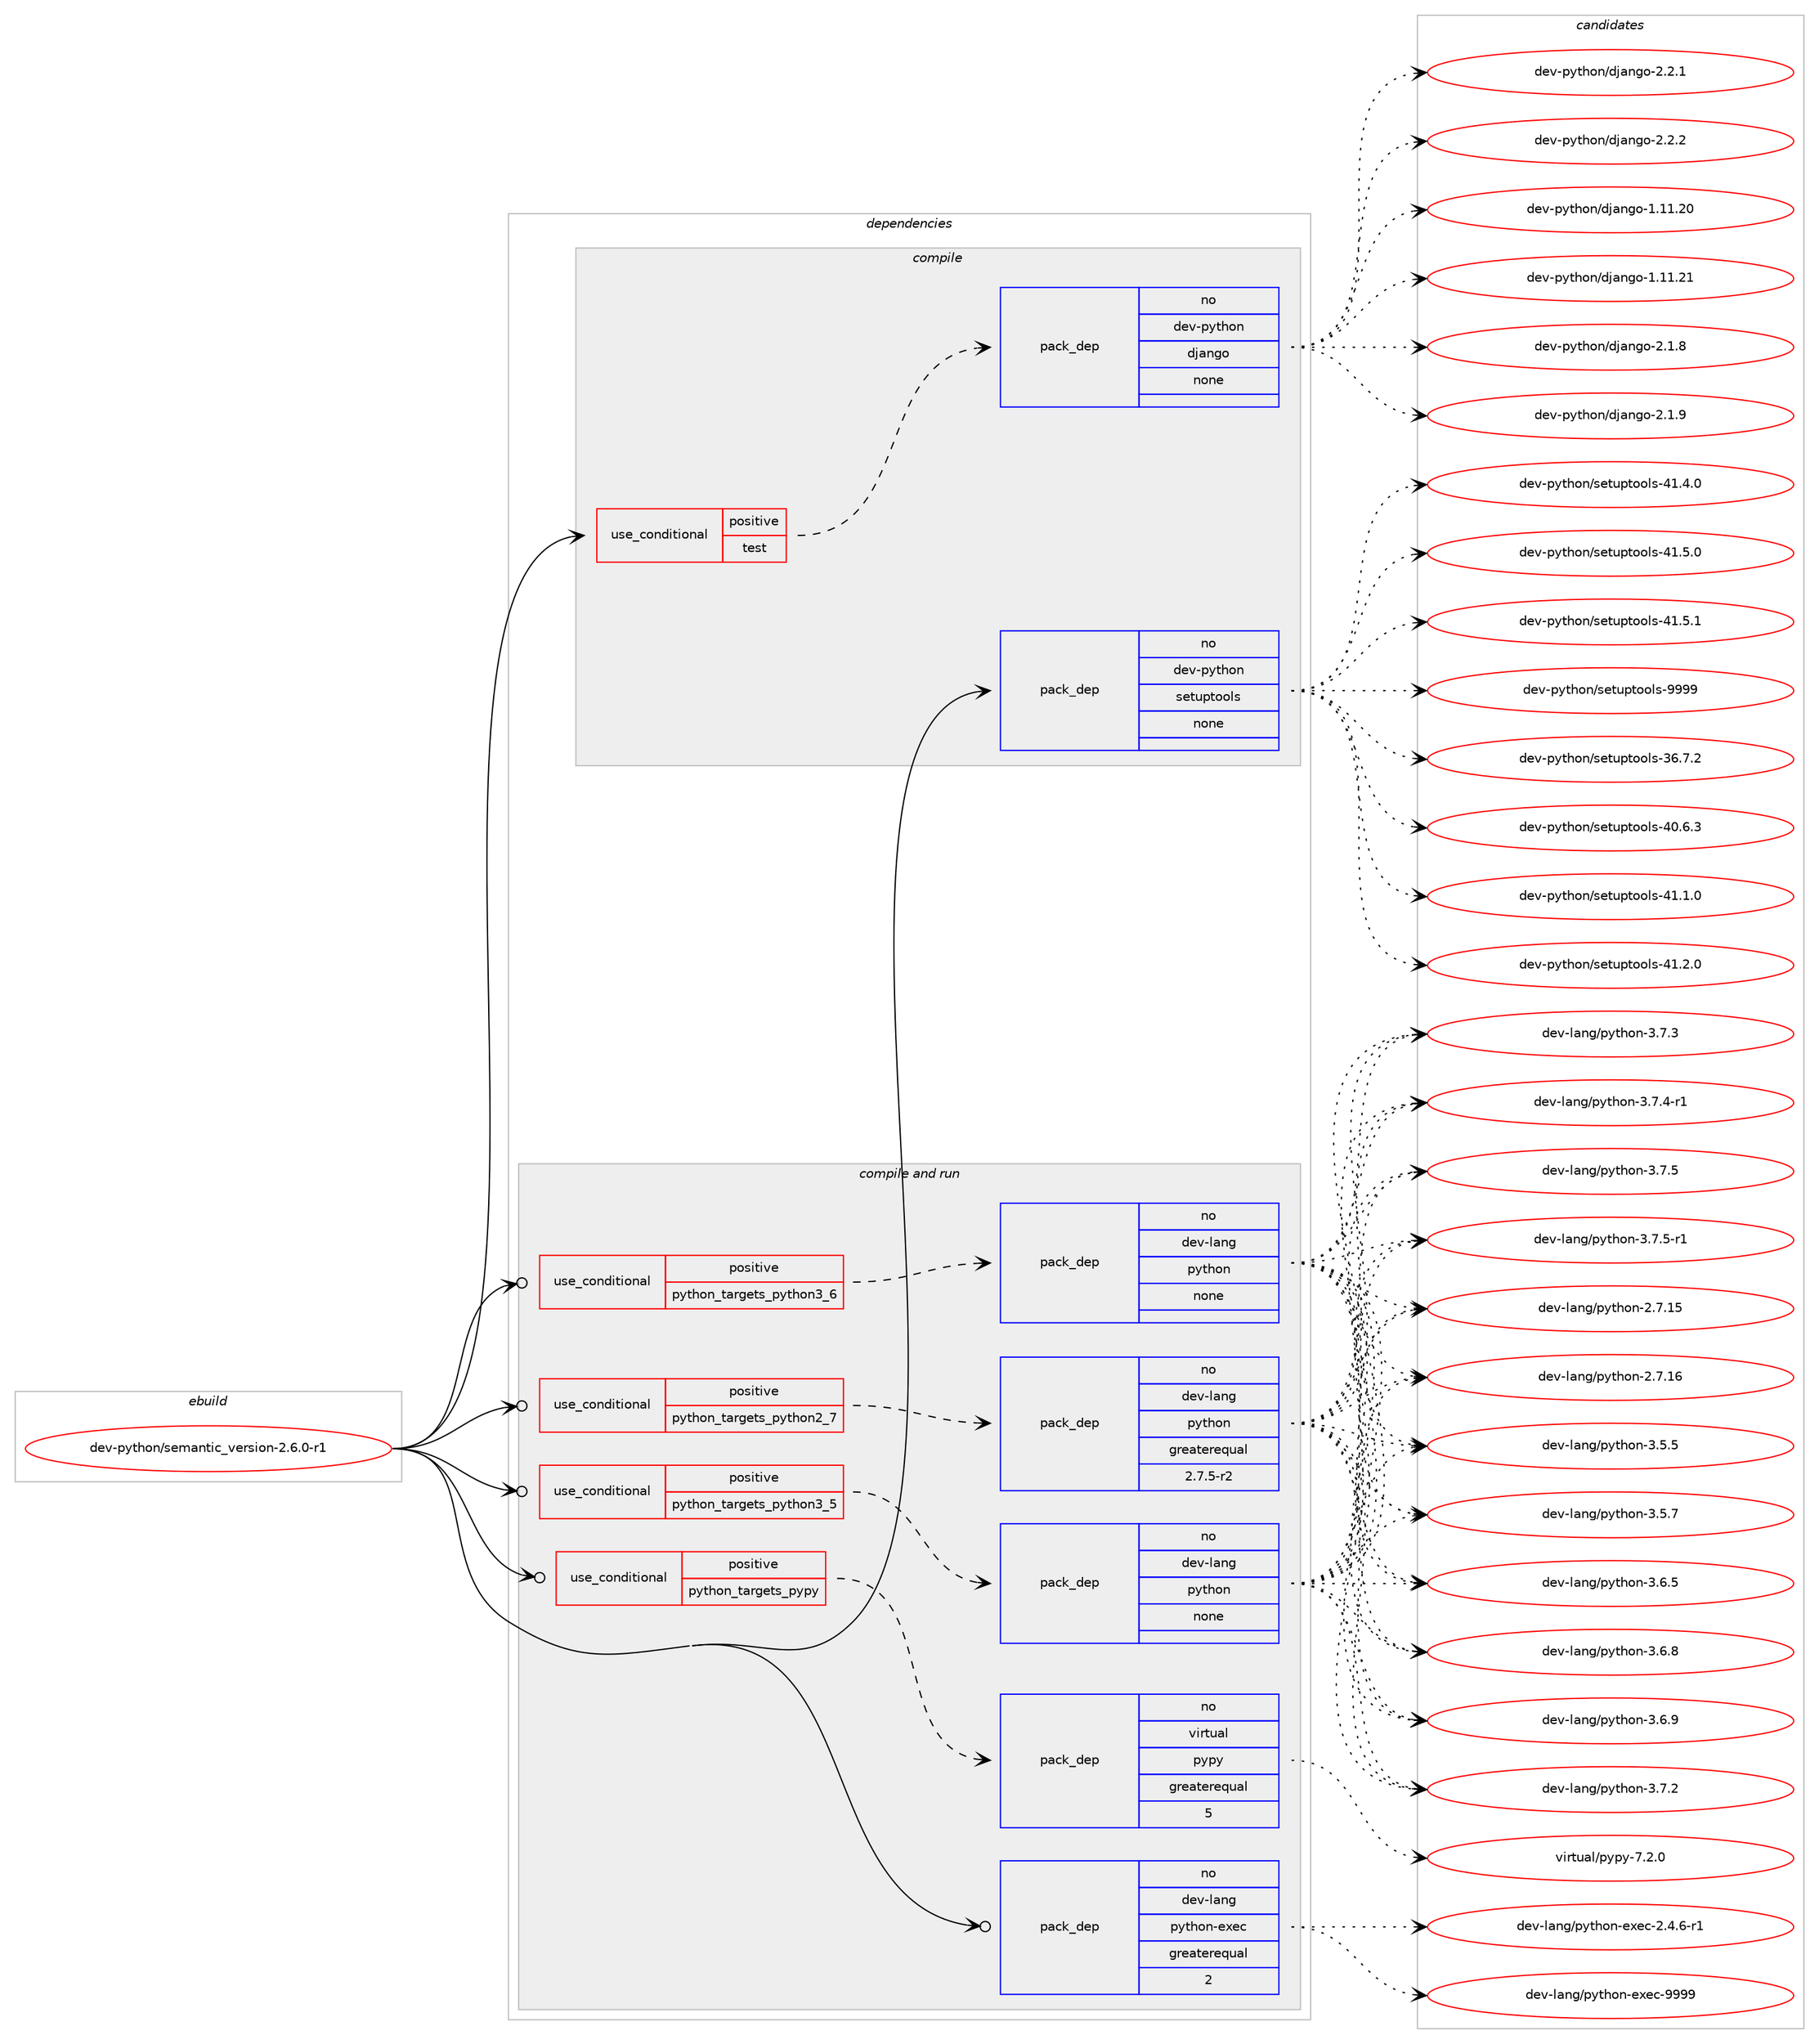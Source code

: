 digraph prolog {

# *************
# Graph options
# *************

newrank=true;
concentrate=true;
compound=true;
graph [rankdir=LR,fontname=Helvetica,fontsize=10,ranksep=1.5];#, ranksep=2.5, nodesep=0.2];
edge  [arrowhead=vee];
node  [fontname=Helvetica,fontsize=10];

# **********
# The ebuild
# **********

subgraph cluster_leftcol {
color=gray;
rank=same;
label=<<i>ebuild</i>>;
id [label="dev-python/semantic_version-2.6.0-r1", color=red, width=4, href="../dev-python/semantic_version-2.6.0-r1.svg"];
}

# ****************
# The dependencies
# ****************

subgraph cluster_midcol {
color=gray;
label=<<i>dependencies</i>>;
subgraph cluster_compile {
fillcolor="#eeeeee";
style=filled;
label=<<i>compile</i>>;
subgraph cond149124 {
dependency636612 [label=<<TABLE BORDER="0" CELLBORDER="1" CELLSPACING="0" CELLPADDING="4"><TR><TD ROWSPAN="3" CELLPADDING="10">use_conditional</TD></TR><TR><TD>positive</TD></TR><TR><TD>test</TD></TR></TABLE>>, shape=none, color=red];
subgraph pack475607 {
dependency636613 [label=<<TABLE BORDER="0" CELLBORDER="1" CELLSPACING="0" CELLPADDING="4" WIDTH="220"><TR><TD ROWSPAN="6" CELLPADDING="30">pack_dep</TD></TR><TR><TD WIDTH="110">no</TD></TR><TR><TD>dev-python</TD></TR><TR><TD>django</TD></TR><TR><TD>none</TD></TR><TR><TD></TD></TR></TABLE>>, shape=none, color=blue];
}
dependency636612:e -> dependency636613:w [weight=20,style="dashed",arrowhead="vee"];
}
id:e -> dependency636612:w [weight=20,style="solid",arrowhead="vee"];
subgraph pack475608 {
dependency636614 [label=<<TABLE BORDER="0" CELLBORDER="1" CELLSPACING="0" CELLPADDING="4" WIDTH="220"><TR><TD ROWSPAN="6" CELLPADDING="30">pack_dep</TD></TR><TR><TD WIDTH="110">no</TD></TR><TR><TD>dev-python</TD></TR><TR><TD>setuptools</TD></TR><TR><TD>none</TD></TR><TR><TD></TD></TR></TABLE>>, shape=none, color=blue];
}
id:e -> dependency636614:w [weight=20,style="solid",arrowhead="vee"];
}
subgraph cluster_compileandrun {
fillcolor="#eeeeee";
style=filled;
label=<<i>compile and run</i>>;
subgraph cond149125 {
dependency636615 [label=<<TABLE BORDER="0" CELLBORDER="1" CELLSPACING="0" CELLPADDING="4"><TR><TD ROWSPAN="3" CELLPADDING="10">use_conditional</TD></TR><TR><TD>positive</TD></TR><TR><TD>python_targets_pypy</TD></TR></TABLE>>, shape=none, color=red];
subgraph pack475609 {
dependency636616 [label=<<TABLE BORDER="0" CELLBORDER="1" CELLSPACING="0" CELLPADDING="4" WIDTH="220"><TR><TD ROWSPAN="6" CELLPADDING="30">pack_dep</TD></TR><TR><TD WIDTH="110">no</TD></TR><TR><TD>virtual</TD></TR><TR><TD>pypy</TD></TR><TR><TD>greaterequal</TD></TR><TR><TD>5</TD></TR></TABLE>>, shape=none, color=blue];
}
dependency636615:e -> dependency636616:w [weight=20,style="dashed",arrowhead="vee"];
}
id:e -> dependency636615:w [weight=20,style="solid",arrowhead="odotvee"];
subgraph cond149126 {
dependency636617 [label=<<TABLE BORDER="0" CELLBORDER="1" CELLSPACING="0" CELLPADDING="4"><TR><TD ROWSPAN="3" CELLPADDING="10">use_conditional</TD></TR><TR><TD>positive</TD></TR><TR><TD>python_targets_python2_7</TD></TR></TABLE>>, shape=none, color=red];
subgraph pack475610 {
dependency636618 [label=<<TABLE BORDER="0" CELLBORDER="1" CELLSPACING="0" CELLPADDING="4" WIDTH="220"><TR><TD ROWSPAN="6" CELLPADDING="30">pack_dep</TD></TR><TR><TD WIDTH="110">no</TD></TR><TR><TD>dev-lang</TD></TR><TR><TD>python</TD></TR><TR><TD>greaterequal</TD></TR><TR><TD>2.7.5-r2</TD></TR></TABLE>>, shape=none, color=blue];
}
dependency636617:e -> dependency636618:w [weight=20,style="dashed",arrowhead="vee"];
}
id:e -> dependency636617:w [weight=20,style="solid",arrowhead="odotvee"];
subgraph cond149127 {
dependency636619 [label=<<TABLE BORDER="0" CELLBORDER="1" CELLSPACING="0" CELLPADDING="4"><TR><TD ROWSPAN="3" CELLPADDING="10">use_conditional</TD></TR><TR><TD>positive</TD></TR><TR><TD>python_targets_python3_5</TD></TR></TABLE>>, shape=none, color=red];
subgraph pack475611 {
dependency636620 [label=<<TABLE BORDER="0" CELLBORDER="1" CELLSPACING="0" CELLPADDING="4" WIDTH="220"><TR><TD ROWSPAN="6" CELLPADDING="30">pack_dep</TD></TR><TR><TD WIDTH="110">no</TD></TR><TR><TD>dev-lang</TD></TR><TR><TD>python</TD></TR><TR><TD>none</TD></TR><TR><TD></TD></TR></TABLE>>, shape=none, color=blue];
}
dependency636619:e -> dependency636620:w [weight=20,style="dashed",arrowhead="vee"];
}
id:e -> dependency636619:w [weight=20,style="solid",arrowhead="odotvee"];
subgraph cond149128 {
dependency636621 [label=<<TABLE BORDER="0" CELLBORDER="1" CELLSPACING="0" CELLPADDING="4"><TR><TD ROWSPAN="3" CELLPADDING="10">use_conditional</TD></TR><TR><TD>positive</TD></TR><TR><TD>python_targets_python3_6</TD></TR></TABLE>>, shape=none, color=red];
subgraph pack475612 {
dependency636622 [label=<<TABLE BORDER="0" CELLBORDER="1" CELLSPACING="0" CELLPADDING="4" WIDTH="220"><TR><TD ROWSPAN="6" CELLPADDING="30">pack_dep</TD></TR><TR><TD WIDTH="110">no</TD></TR><TR><TD>dev-lang</TD></TR><TR><TD>python</TD></TR><TR><TD>none</TD></TR><TR><TD></TD></TR></TABLE>>, shape=none, color=blue];
}
dependency636621:e -> dependency636622:w [weight=20,style="dashed",arrowhead="vee"];
}
id:e -> dependency636621:w [weight=20,style="solid",arrowhead="odotvee"];
subgraph pack475613 {
dependency636623 [label=<<TABLE BORDER="0" CELLBORDER="1" CELLSPACING="0" CELLPADDING="4" WIDTH="220"><TR><TD ROWSPAN="6" CELLPADDING="30">pack_dep</TD></TR><TR><TD WIDTH="110">no</TD></TR><TR><TD>dev-lang</TD></TR><TR><TD>python-exec</TD></TR><TR><TD>greaterequal</TD></TR><TR><TD>2</TD></TR></TABLE>>, shape=none, color=blue];
}
id:e -> dependency636623:w [weight=20,style="solid",arrowhead="odotvee"];
}
subgraph cluster_run {
fillcolor="#eeeeee";
style=filled;
label=<<i>run</i>>;
}
}

# **************
# The candidates
# **************

subgraph cluster_choices {
rank=same;
color=gray;
label=<<i>candidates</i>>;

subgraph choice475607 {
color=black;
nodesep=1;
choice1001011184511212111610411111047100106971101031114549464949465048 [label="dev-python/django-1.11.20", color=red, width=4,href="../dev-python/django-1.11.20.svg"];
choice1001011184511212111610411111047100106971101031114549464949465049 [label="dev-python/django-1.11.21", color=red, width=4,href="../dev-python/django-1.11.21.svg"];
choice100101118451121211161041111104710010697110103111455046494656 [label="dev-python/django-2.1.8", color=red, width=4,href="../dev-python/django-2.1.8.svg"];
choice100101118451121211161041111104710010697110103111455046494657 [label="dev-python/django-2.1.9", color=red, width=4,href="../dev-python/django-2.1.9.svg"];
choice100101118451121211161041111104710010697110103111455046504649 [label="dev-python/django-2.2.1", color=red, width=4,href="../dev-python/django-2.2.1.svg"];
choice100101118451121211161041111104710010697110103111455046504650 [label="dev-python/django-2.2.2", color=red, width=4,href="../dev-python/django-2.2.2.svg"];
dependency636613:e -> choice1001011184511212111610411111047100106971101031114549464949465048:w [style=dotted,weight="100"];
dependency636613:e -> choice1001011184511212111610411111047100106971101031114549464949465049:w [style=dotted,weight="100"];
dependency636613:e -> choice100101118451121211161041111104710010697110103111455046494656:w [style=dotted,weight="100"];
dependency636613:e -> choice100101118451121211161041111104710010697110103111455046494657:w [style=dotted,weight="100"];
dependency636613:e -> choice100101118451121211161041111104710010697110103111455046504649:w [style=dotted,weight="100"];
dependency636613:e -> choice100101118451121211161041111104710010697110103111455046504650:w [style=dotted,weight="100"];
}
subgraph choice475608 {
color=black;
nodesep=1;
choice100101118451121211161041111104711510111611711211611111110811545515446554650 [label="dev-python/setuptools-36.7.2", color=red, width=4,href="../dev-python/setuptools-36.7.2.svg"];
choice100101118451121211161041111104711510111611711211611111110811545524846544651 [label="dev-python/setuptools-40.6.3", color=red, width=4,href="../dev-python/setuptools-40.6.3.svg"];
choice100101118451121211161041111104711510111611711211611111110811545524946494648 [label="dev-python/setuptools-41.1.0", color=red, width=4,href="../dev-python/setuptools-41.1.0.svg"];
choice100101118451121211161041111104711510111611711211611111110811545524946504648 [label="dev-python/setuptools-41.2.0", color=red, width=4,href="../dev-python/setuptools-41.2.0.svg"];
choice100101118451121211161041111104711510111611711211611111110811545524946524648 [label="dev-python/setuptools-41.4.0", color=red, width=4,href="../dev-python/setuptools-41.4.0.svg"];
choice100101118451121211161041111104711510111611711211611111110811545524946534648 [label="dev-python/setuptools-41.5.0", color=red, width=4,href="../dev-python/setuptools-41.5.0.svg"];
choice100101118451121211161041111104711510111611711211611111110811545524946534649 [label="dev-python/setuptools-41.5.1", color=red, width=4,href="../dev-python/setuptools-41.5.1.svg"];
choice10010111845112121116104111110471151011161171121161111111081154557575757 [label="dev-python/setuptools-9999", color=red, width=4,href="../dev-python/setuptools-9999.svg"];
dependency636614:e -> choice100101118451121211161041111104711510111611711211611111110811545515446554650:w [style=dotted,weight="100"];
dependency636614:e -> choice100101118451121211161041111104711510111611711211611111110811545524846544651:w [style=dotted,weight="100"];
dependency636614:e -> choice100101118451121211161041111104711510111611711211611111110811545524946494648:w [style=dotted,weight="100"];
dependency636614:e -> choice100101118451121211161041111104711510111611711211611111110811545524946504648:w [style=dotted,weight="100"];
dependency636614:e -> choice100101118451121211161041111104711510111611711211611111110811545524946524648:w [style=dotted,weight="100"];
dependency636614:e -> choice100101118451121211161041111104711510111611711211611111110811545524946534648:w [style=dotted,weight="100"];
dependency636614:e -> choice100101118451121211161041111104711510111611711211611111110811545524946534649:w [style=dotted,weight="100"];
dependency636614:e -> choice10010111845112121116104111110471151011161171121161111111081154557575757:w [style=dotted,weight="100"];
}
subgraph choice475609 {
color=black;
nodesep=1;
choice1181051141161179710847112121112121455546504648 [label="virtual/pypy-7.2.0", color=red, width=4,href="../virtual/pypy-7.2.0.svg"];
dependency636616:e -> choice1181051141161179710847112121112121455546504648:w [style=dotted,weight="100"];
}
subgraph choice475610 {
color=black;
nodesep=1;
choice10010111845108971101034711212111610411111045504655464953 [label="dev-lang/python-2.7.15", color=red, width=4,href="../dev-lang/python-2.7.15.svg"];
choice10010111845108971101034711212111610411111045504655464954 [label="dev-lang/python-2.7.16", color=red, width=4,href="../dev-lang/python-2.7.16.svg"];
choice100101118451089711010347112121116104111110455146534653 [label="dev-lang/python-3.5.5", color=red, width=4,href="../dev-lang/python-3.5.5.svg"];
choice100101118451089711010347112121116104111110455146534655 [label="dev-lang/python-3.5.7", color=red, width=4,href="../dev-lang/python-3.5.7.svg"];
choice100101118451089711010347112121116104111110455146544653 [label="dev-lang/python-3.6.5", color=red, width=4,href="../dev-lang/python-3.6.5.svg"];
choice100101118451089711010347112121116104111110455146544656 [label="dev-lang/python-3.6.8", color=red, width=4,href="../dev-lang/python-3.6.8.svg"];
choice100101118451089711010347112121116104111110455146544657 [label="dev-lang/python-3.6.9", color=red, width=4,href="../dev-lang/python-3.6.9.svg"];
choice100101118451089711010347112121116104111110455146554650 [label="dev-lang/python-3.7.2", color=red, width=4,href="../dev-lang/python-3.7.2.svg"];
choice100101118451089711010347112121116104111110455146554651 [label="dev-lang/python-3.7.3", color=red, width=4,href="../dev-lang/python-3.7.3.svg"];
choice1001011184510897110103471121211161041111104551465546524511449 [label="dev-lang/python-3.7.4-r1", color=red, width=4,href="../dev-lang/python-3.7.4-r1.svg"];
choice100101118451089711010347112121116104111110455146554653 [label="dev-lang/python-3.7.5", color=red, width=4,href="../dev-lang/python-3.7.5.svg"];
choice1001011184510897110103471121211161041111104551465546534511449 [label="dev-lang/python-3.7.5-r1", color=red, width=4,href="../dev-lang/python-3.7.5-r1.svg"];
dependency636618:e -> choice10010111845108971101034711212111610411111045504655464953:w [style=dotted,weight="100"];
dependency636618:e -> choice10010111845108971101034711212111610411111045504655464954:w [style=dotted,weight="100"];
dependency636618:e -> choice100101118451089711010347112121116104111110455146534653:w [style=dotted,weight="100"];
dependency636618:e -> choice100101118451089711010347112121116104111110455146534655:w [style=dotted,weight="100"];
dependency636618:e -> choice100101118451089711010347112121116104111110455146544653:w [style=dotted,weight="100"];
dependency636618:e -> choice100101118451089711010347112121116104111110455146544656:w [style=dotted,weight="100"];
dependency636618:e -> choice100101118451089711010347112121116104111110455146544657:w [style=dotted,weight="100"];
dependency636618:e -> choice100101118451089711010347112121116104111110455146554650:w [style=dotted,weight="100"];
dependency636618:e -> choice100101118451089711010347112121116104111110455146554651:w [style=dotted,weight="100"];
dependency636618:e -> choice1001011184510897110103471121211161041111104551465546524511449:w [style=dotted,weight="100"];
dependency636618:e -> choice100101118451089711010347112121116104111110455146554653:w [style=dotted,weight="100"];
dependency636618:e -> choice1001011184510897110103471121211161041111104551465546534511449:w [style=dotted,weight="100"];
}
subgraph choice475611 {
color=black;
nodesep=1;
choice10010111845108971101034711212111610411111045504655464953 [label="dev-lang/python-2.7.15", color=red, width=4,href="../dev-lang/python-2.7.15.svg"];
choice10010111845108971101034711212111610411111045504655464954 [label="dev-lang/python-2.7.16", color=red, width=4,href="../dev-lang/python-2.7.16.svg"];
choice100101118451089711010347112121116104111110455146534653 [label="dev-lang/python-3.5.5", color=red, width=4,href="../dev-lang/python-3.5.5.svg"];
choice100101118451089711010347112121116104111110455146534655 [label="dev-lang/python-3.5.7", color=red, width=4,href="../dev-lang/python-3.5.7.svg"];
choice100101118451089711010347112121116104111110455146544653 [label="dev-lang/python-3.6.5", color=red, width=4,href="../dev-lang/python-3.6.5.svg"];
choice100101118451089711010347112121116104111110455146544656 [label="dev-lang/python-3.6.8", color=red, width=4,href="../dev-lang/python-3.6.8.svg"];
choice100101118451089711010347112121116104111110455146544657 [label="dev-lang/python-3.6.9", color=red, width=4,href="../dev-lang/python-3.6.9.svg"];
choice100101118451089711010347112121116104111110455146554650 [label="dev-lang/python-3.7.2", color=red, width=4,href="../dev-lang/python-3.7.2.svg"];
choice100101118451089711010347112121116104111110455146554651 [label="dev-lang/python-3.7.3", color=red, width=4,href="../dev-lang/python-3.7.3.svg"];
choice1001011184510897110103471121211161041111104551465546524511449 [label="dev-lang/python-3.7.4-r1", color=red, width=4,href="../dev-lang/python-3.7.4-r1.svg"];
choice100101118451089711010347112121116104111110455146554653 [label="dev-lang/python-3.7.5", color=red, width=4,href="../dev-lang/python-3.7.5.svg"];
choice1001011184510897110103471121211161041111104551465546534511449 [label="dev-lang/python-3.7.5-r1", color=red, width=4,href="../dev-lang/python-3.7.5-r1.svg"];
dependency636620:e -> choice10010111845108971101034711212111610411111045504655464953:w [style=dotted,weight="100"];
dependency636620:e -> choice10010111845108971101034711212111610411111045504655464954:w [style=dotted,weight="100"];
dependency636620:e -> choice100101118451089711010347112121116104111110455146534653:w [style=dotted,weight="100"];
dependency636620:e -> choice100101118451089711010347112121116104111110455146534655:w [style=dotted,weight="100"];
dependency636620:e -> choice100101118451089711010347112121116104111110455146544653:w [style=dotted,weight="100"];
dependency636620:e -> choice100101118451089711010347112121116104111110455146544656:w [style=dotted,weight="100"];
dependency636620:e -> choice100101118451089711010347112121116104111110455146544657:w [style=dotted,weight="100"];
dependency636620:e -> choice100101118451089711010347112121116104111110455146554650:w [style=dotted,weight="100"];
dependency636620:e -> choice100101118451089711010347112121116104111110455146554651:w [style=dotted,weight="100"];
dependency636620:e -> choice1001011184510897110103471121211161041111104551465546524511449:w [style=dotted,weight="100"];
dependency636620:e -> choice100101118451089711010347112121116104111110455146554653:w [style=dotted,weight="100"];
dependency636620:e -> choice1001011184510897110103471121211161041111104551465546534511449:w [style=dotted,weight="100"];
}
subgraph choice475612 {
color=black;
nodesep=1;
choice10010111845108971101034711212111610411111045504655464953 [label="dev-lang/python-2.7.15", color=red, width=4,href="../dev-lang/python-2.7.15.svg"];
choice10010111845108971101034711212111610411111045504655464954 [label="dev-lang/python-2.7.16", color=red, width=4,href="../dev-lang/python-2.7.16.svg"];
choice100101118451089711010347112121116104111110455146534653 [label="dev-lang/python-3.5.5", color=red, width=4,href="../dev-lang/python-3.5.5.svg"];
choice100101118451089711010347112121116104111110455146534655 [label="dev-lang/python-3.5.7", color=red, width=4,href="../dev-lang/python-3.5.7.svg"];
choice100101118451089711010347112121116104111110455146544653 [label="dev-lang/python-3.6.5", color=red, width=4,href="../dev-lang/python-3.6.5.svg"];
choice100101118451089711010347112121116104111110455146544656 [label="dev-lang/python-3.6.8", color=red, width=4,href="../dev-lang/python-3.6.8.svg"];
choice100101118451089711010347112121116104111110455146544657 [label="dev-lang/python-3.6.9", color=red, width=4,href="../dev-lang/python-3.6.9.svg"];
choice100101118451089711010347112121116104111110455146554650 [label="dev-lang/python-3.7.2", color=red, width=4,href="../dev-lang/python-3.7.2.svg"];
choice100101118451089711010347112121116104111110455146554651 [label="dev-lang/python-3.7.3", color=red, width=4,href="../dev-lang/python-3.7.3.svg"];
choice1001011184510897110103471121211161041111104551465546524511449 [label="dev-lang/python-3.7.4-r1", color=red, width=4,href="../dev-lang/python-3.7.4-r1.svg"];
choice100101118451089711010347112121116104111110455146554653 [label="dev-lang/python-3.7.5", color=red, width=4,href="../dev-lang/python-3.7.5.svg"];
choice1001011184510897110103471121211161041111104551465546534511449 [label="dev-lang/python-3.7.5-r1", color=red, width=4,href="../dev-lang/python-3.7.5-r1.svg"];
dependency636622:e -> choice10010111845108971101034711212111610411111045504655464953:w [style=dotted,weight="100"];
dependency636622:e -> choice10010111845108971101034711212111610411111045504655464954:w [style=dotted,weight="100"];
dependency636622:e -> choice100101118451089711010347112121116104111110455146534653:w [style=dotted,weight="100"];
dependency636622:e -> choice100101118451089711010347112121116104111110455146534655:w [style=dotted,weight="100"];
dependency636622:e -> choice100101118451089711010347112121116104111110455146544653:w [style=dotted,weight="100"];
dependency636622:e -> choice100101118451089711010347112121116104111110455146544656:w [style=dotted,weight="100"];
dependency636622:e -> choice100101118451089711010347112121116104111110455146544657:w [style=dotted,weight="100"];
dependency636622:e -> choice100101118451089711010347112121116104111110455146554650:w [style=dotted,weight="100"];
dependency636622:e -> choice100101118451089711010347112121116104111110455146554651:w [style=dotted,weight="100"];
dependency636622:e -> choice1001011184510897110103471121211161041111104551465546524511449:w [style=dotted,weight="100"];
dependency636622:e -> choice100101118451089711010347112121116104111110455146554653:w [style=dotted,weight="100"];
dependency636622:e -> choice1001011184510897110103471121211161041111104551465546534511449:w [style=dotted,weight="100"];
}
subgraph choice475613 {
color=black;
nodesep=1;
choice10010111845108971101034711212111610411111045101120101994550465246544511449 [label="dev-lang/python-exec-2.4.6-r1", color=red, width=4,href="../dev-lang/python-exec-2.4.6-r1.svg"];
choice10010111845108971101034711212111610411111045101120101994557575757 [label="dev-lang/python-exec-9999", color=red, width=4,href="../dev-lang/python-exec-9999.svg"];
dependency636623:e -> choice10010111845108971101034711212111610411111045101120101994550465246544511449:w [style=dotted,weight="100"];
dependency636623:e -> choice10010111845108971101034711212111610411111045101120101994557575757:w [style=dotted,weight="100"];
}
}

}
